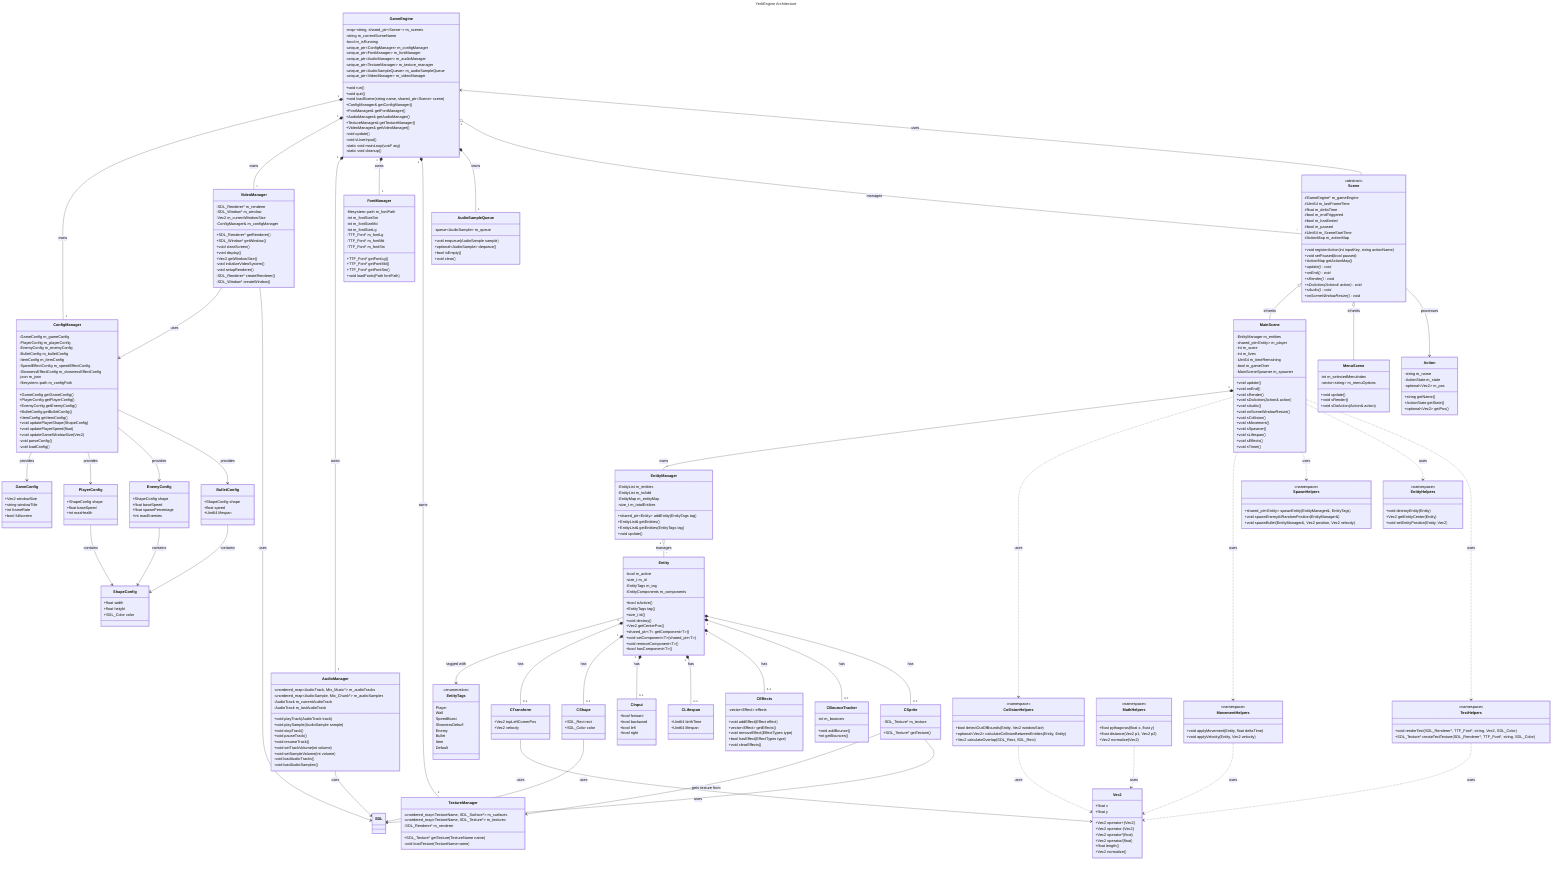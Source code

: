 ---
title: YerbEngine Architecture
---

classDiagram
    %% ===========================
    %% Core Engine Classes
    %% ===========================
    
    class GameEngine {
        -map~string, shared_ptr~Scene~~ m_scenes
        -string m_currentSceneName
        -bool m_isRunning
        -unique_ptr~ConfigManager~ m_configManager
        -unique_ptr~FontManager~ m_fontManager
        -unique_ptr~AudioManager~ m_audioManager
        -unique_ptr~TextureManager~ m_texture_manager
        -unique_ptr~AudioSampleQueue~ m_audioSampleQueue
        -unique_ptr~VideoManager~ m_videoManager
        +void run()
        +void quit()
        +void loadScene(string name, shared_ptr~Scene~ scene)
        +ConfigManager& getConfigManager()
        +FontManager& getFontManager()
        +AudioManager& getAudioManager()
        +TextureManager& getTextureManager()
        +VideoManager& getVideoManager()
        -void update()
        -void sUserInput()
        -static void mainLoop(void* arg)
        -static void cleanup()
    }

    class Scene {
        <<abstract>>
        #GameEngine* m_gameEngine
        #Uint64 m_lastFrameTime
        #float m_deltaTime
        #bool m_endTriggered
        #bool m_hasEnded
        #bool m_paused
        #Uint64 m_SceneStartTime
        #ActionMap m_actionMap
        +void registerAction(int inputKey, string actionName)
        +void setPaused(bool paused)
        +ActionMap getActionMap()
        +update()* void
        +onEnd()* void
        +sRender()* void
        +sDoAction(Action& action)* void
        +sAudio()* void
        +onSceneWindowResize()* void
    }

    class MainScene {
        -EntityManager m_entities
        -shared_ptr~Entity~ m_player
        -int m_score
        -int m_lives
        -Uint64 m_timeRemaining
        -bool m_gameOver
        -MainSceneSpawner m_spawner
        +void update()
        +void onEnd()
        +void sRender()
        +void sDoAction(Action& action)
        +void sAudio()
        +void onSceneWindowResize()
        +void sCollision()
        +void sMovement()
        +void sSpawner()
        +void sLifespan()
        +void sEffects()
        +void sTimer()
    }

    class MenuScene {
        -int m_selectedMenuIndex
        -vector~string~ m_menuOptions
        +void update()
        +void sRender()
        +void sDoAction(Action& action)
    }

    class Action {
        -string m_name
        -ActionState m_state
        -optional~Vec2~ m_pos
        +string getName()
        +ActionState getState()
        +optional~Vec2~ getPos()
    }

    %% ===========================
    %% Entity Component System
    %% ===========================

    class Entity {
        -bool m_active
        -size_t m_id
        -EntityTags m_tag
        -EntityComponents m_components
        +bool isActive()
        +EntityTags tag()
        +size_t id()
        +void destroy()
        +Vec2 getCenterPos()
        +shared_ptr~T~ getComponent~T~()
        +void setComponent~T~(shared_ptr~T~)
        +void removeComponent~T~()
        +bool hasComponent~T~()
    }

    class EntityManager {
        -EntityList m_entities
        -EntityList m_toAdd
        -EntityMap m_entityMap
        -size_t m_totalEntities
        +shared_ptr~Entity~ addEntity(EntityTags tag)
        +EntityList& getEntities()
        +EntityList& getEntities(EntityTags tag)
        +void update()
    }

    class EntityTags {
        <<enumeration>>
        Player
        Wall
        SpeedBoost
        SlownessDebuff
        Enemy
        Bullet
        Item
        Default
    }

    %% ===========================
    %% Component Classes
    %% ===========================

    class CTransform {
        +Vec2 topLeftCornerPos
        +Vec2 velocity
    }

    class CShape {
        +SDL_Rect rect
        +SDL_Color color
    }

    class CInput {
        +bool forward
        +bool backward
        +bool left
        +bool right
    }

    class CLifespan {
        +Uint64 birthTime
        +Uint64 lifespan
    }

    class CEffects {
        -vector~Effect~ effects
        +void addEffect(Effect effect)
        +vector~Effect~ getEffects()
        +void removeEffect(EffectTypes type)
        +bool hasEffect(EffectTypes type)
        +void clearEffects()
    }

    class CBounceTracker {
        -int m_bounces
        +void addBounce()
        +int getBounces()
    }

    class CSprite {
        -SDL_Texture* m_texture
        +SDL_Texture* getTexture()
    }

    %% ===========================
    %% Manager Classes
    %% ===========================

    class ConfigManager {
        -GameConfig m_gameConfig
        -PlayerConfig m_playerConfig
        -EnemyConfig m_enemyConfig
        -BulletConfig m_bulletConfig
        -ItemConfig m_itemConfig
        -SpeedEffectConfig m_speedEffectConfig
        -SlownessEffectConfig m_slownessEffectConfig
        -json m_json
        -filesystem::path m_configPath
        +GameConfig getGameConfig()
        +PlayerConfig getPlayerConfig()
        +EnemyConfig getEnemyConfig()
        +BulletConfig getBulletConfig()
        +ItemConfig getItemConfig()
        +void updatePlayerShape(ShapeConfig)
        +void updatePlayerSpeed(float)
        +void updateGameWindowSize(Vec2)
        -void parseConfig()
        -void loadConfig()
    }

    class VideoManager {
        -SDL_Renderer* m_renderer
        -SDL_Window* m_window
        -Vec2 m_currentWindowSize
        -ConfigManager& m_configManager
        +SDL_Renderer* getRenderer()
        +SDL_Window* getWindow()
        +void clearScreen()
        +void display()
        +Vec2 getWindowSize()
        -void initializeVideoSystem()
        -void setupRenderer()
        -SDL_Renderer* createRenderer()
        -SDL_Window* createWindow()
    }

    class AudioManager {
        -unordered_map~AudioTrack, Mix_Music*~ m_audioTracks
        -unordered_map~AudioSample, Mix_Chunk*~ m_audioSamples
        -AudioTrack m_currentAudioTrack
        -AudioTrack m_lastAudioTrack
        +void playTrack(AudioTrack track)
        +void playSample(AudioSample sample)
        +void stopTrack()
        +void pauseTrack()
        +void resumeTrack()
        +void setTrackVolume(int volume)
        +void setSampleVolume(int volume)
        -void loadAudioTracks()
        -void loadAudioSamples()
    }

    class FontManager {
        -filesystem::path m_fontPath
        -int m_fontSizeSm
        -int m_fontSizeMd
        -int m_fontSizeLg
        -TTF_Font* m_fontLg
        -TTF_Font* m_fontMd
        -TTF_Font* m_fontSm
        +TTF_Font* getFontLg()
        +TTF_Font* getFontMd()
        +TTF_Font* getFontSm()
        +void loadFonts(Path fontPath)
    }

    class TextureManager {
        -unordered_map~TextureName, SDL_Surface*~ m_surfaces
        -unordered_map~TextureName, SDL_Texture*~ m_textures
        -SDL_Renderer* m_renderer
        +SDL_Texture* getTexture(TextureName name)
        -void loadTexture(TextureName name)
    }

    class AudioSampleQueue {
        -queue~AudioSample~ m_queue
        +void enqueue(AudioSample sample)
        +optional~AudioSample~ dequeue()
        +bool isEmpty()
        +void clear()
    }

    %% ===========================
    %% Helper Namespaces
    %% ===========================

    class CollisionHelpers {
        <<namespace>>
        +bool detectOutOfBounds(Entity, Vec2 windowSize)
        +optional~Vec2~ calculateCollisionBetweenEntities(Entity, Entity)
        +Vec2 calculateOverlap(SDL_Rect, SDL_Rect)
    }

    class MovementHelpers {
        <<namespace>>
        +void applyMovement(Entity, float deltaTime)
        +void applyVelocity(Entity, Vec2 velocity)
    }

    class SpawnHelpers {
        <<namespace>>
        +shared_ptr~Entity~ spawnEntity(EntityManager&, EntityTags)
        +void spawnEnemyAtRandomPosition(EntityManager&)
        +void spawnBullet(EntityManager&, Vec2 position, Vec2 velocity)
    }

    class EntityHelpers {
        <<namespace>>
        +void destroyEntity(Entity)
        +Vec2 getEntityCenter(Entity)
        +void setEntityPosition(Entity, Vec2)
    }

    class TextHelpers {
        <<namespace>>
        +void renderText(SDL_Renderer*, TTF_Font*, string, Vec2, SDL_Color)
        +SDL_Texture* createTextTexture(SDL_Renderer*, TTF_Font*, string, SDL_Color)
    }

    class MathHelpers {
        <<namespace>>
        +float pythagoras(float x, float y)
        +float distance(Vec2 p1, Vec2 p2)
        +Vec2 normalize(Vec2)
    }

    %% ===========================
    %% Utility Classes
    %% ===========================

    class Vec2 {
        +float x
        +float y
        +Vec2 operator+(Vec2)
        +Vec2 operator-(Vec2)
        +Vec2 operator*(float)
        +Vec2 operator/(float)
        +float length()
        +Vec2 normalize()
    }

    %% ===========================
    %% Configuration Structs
    %% ===========================

    class GameConfig {
        +Vec2 windowSize
        +string windowTitle
        +int frameRate
        +bool fullscreen
    }

    class PlayerConfig {
        +ShapeConfig shape
        +float baseSpeed
        +int maxHealth
    }

    class EnemyConfig {
        +ShapeConfig shape
        +float baseSpeed
        +float spawnPercentage
        +int maxEnemies
    }

    class BulletConfig {
        +ShapeConfig shape
        +float speed
        +Uint64 lifespan
    }

    class ShapeConfig {
        +float width
        +float height
        +SDL_Color color
    }

    %% ===========================
    %% Relationships
    %% ===========================

    %% Engine owns managers and scenes
    GameEngine "1" *-- "1" ConfigManager : owns
    GameEngine "1" *-- "1" VideoManager : owns
    GameEngine "1" *-- "1" AudioManager : owns
    GameEngine "1" *-- "1" FontManager : owns
    GameEngine "1" *-- "1" TextureManager : owns
    GameEngine "1" *-- "1" AudioSampleQueue : owns
    GameEngine "1" o-- "*" Scene : manages

    %% Scene hierarchy
    Scene <|-- MainScene : inherits
    Scene <|-- MenuScene : inherits
    Scene --> GameEngine : uses
    Scene --> Action : processes

    %% Scenes use EntityManager
    MainScene "1" *-- "1" EntityManager : owns
    
    %% EntityManager manages Entities
    EntityManager "1" o-- "*" Entity : manages
    Entity --> EntityTags : tagged with

    %% Entity contains Components
    Entity "1" *-- "0..1" CTransform : has
    Entity "1" *-- "0..1" CShape : has
    Entity "1" *-- "0..1" CInput : has
    Entity "1" *-- "0..1" CLifespan : has
    Entity "1" *-- "0..1" CEffects : has
    Entity "1" *-- "0..1" CBounceTracker : has
    Entity "1" *-- "0..1" CSprite : has

    %% Components use utility classes
    CTransform --> Vec2 : uses
    CSprite --> TextureManager : gets texture from

    %% Managers depend on Config
    VideoManager --> ConfigManager : uses
    ConfigManager --> GameConfig : provides
    ConfigManager --> PlayerConfig : provides
    ConfigManager --> EnemyConfig : provides
    ConfigManager --> BulletConfig : provides
    
    %% Config uses ShapeConfig
    PlayerConfig --> ShapeConfig : contains
    EnemyConfig --> ShapeConfig : contains
    BulletConfig --> ShapeConfig : contains

    %% Helpers are used by Scenes
    MainScene ..> CollisionHelpers : uses
    MainScene ..> MovementHelpers : uses
    MainScene ..> SpawnHelpers : uses
    MainScene ..> EntityHelpers : uses
    MainScene ..> TextHelpers : uses
    
    %% Helpers use utility classes
    CollisionHelpers ..> Vec2 : uses
    MovementHelpers ..> Vec2 : uses
    MathHelpers ..> Vec2 : uses
    TextHelpers ..> Vec2 : uses

    %% SDL dependencies
    VideoManager --> SDL : uses
    AudioManager --> SDL : uses
    CShape --> SDL : uses
    CSprite --> SDL : uses